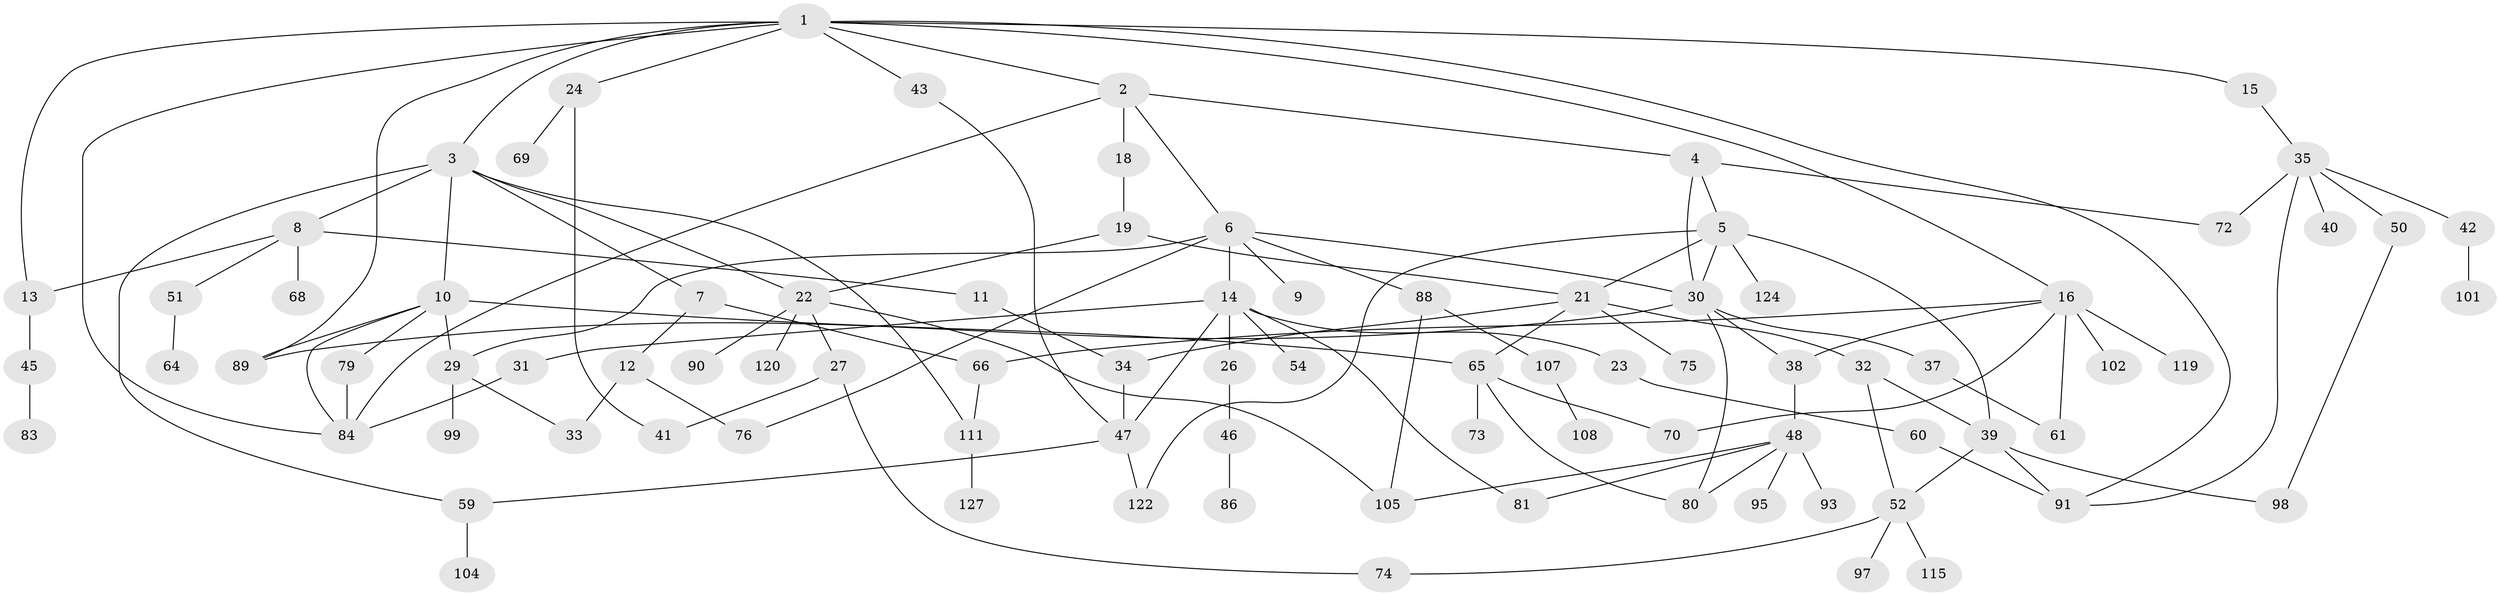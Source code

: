 // Generated by graph-tools (version 1.1) at 2025/51/02/27/25 19:51:40]
// undirected, 88 vertices, 126 edges
graph export_dot {
graph [start="1"]
  node [color=gray90,style=filled];
  1 [super="+28"];
  2 [super="+123"];
  3;
  4 [super="+117"];
  5 [super="+125"];
  6 [super="+36"];
  7 [super="+85"];
  8 [super="+71"];
  9;
  10 [super="+77"];
  11;
  12 [super="+25"];
  13 [super="+57"];
  14 [super="+20"];
  15;
  16 [super="+17"];
  18 [super="+49"];
  19;
  21;
  22 [super="+44"];
  23;
  24;
  26;
  27;
  29;
  30 [super="+63"];
  31;
  32;
  33;
  34 [super="+53"];
  35 [super="+55"];
  37;
  38 [super="+58"];
  39 [super="+67"];
  40;
  41;
  42 [super="+62"];
  43;
  45;
  46;
  47 [super="+56"];
  48 [super="+78"];
  50;
  51;
  52 [super="+87"];
  54;
  59 [super="+100"];
  60;
  61;
  64;
  65;
  66 [super="+92"];
  68 [super="+126"];
  69;
  70 [super="+112"];
  72 [super="+82"];
  73;
  74;
  75;
  76;
  79 [super="+116"];
  80;
  81;
  83;
  84 [super="+110"];
  86 [super="+121"];
  88 [super="+96"];
  89 [super="+109"];
  90;
  91 [super="+94"];
  93 [super="+103"];
  95;
  97;
  98 [super="+113"];
  99 [super="+118"];
  101 [super="+106"];
  102;
  104;
  105;
  107;
  108;
  111 [super="+114"];
  115;
  119;
  120;
  122;
  124;
  127;
  1 -- 2;
  1 -- 3;
  1 -- 15;
  1 -- 16;
  1 -- 24;
  1 -- 13;
  1 -- 89;
  1 -- 43;
  1 -- 91;
  1 -- 84;
  2 -- 4;
  2 -- 6;
  2 -- 18;
  2 -- 84;
  3 -- 7;
  3 -- 8;
  3 -- 10;
  3 -- 59;
  3 -- 22;
  3 -- 111;
  4 -- 5;
  4 -- 72;
  4 -- 30;
  5 -- 39;
  5 -- 124;
  5 -- 122;
  5 -- 21;
  5 -- 30;
  6 -- 9;
  6 -- 14;
  6 -- 30;
  6 -- 88;
  6 -- 76;
  6 -- 29;
  7 -- 12;
  7 -- 66;
  8 -- 11;
  8 -- 13;
  8 -- 51;
  8 -- 68;
  10 -- 29;
  10 -- 79;
  10 -- 89;
  10 -- 65;
  10 -- 84;
  11 -- 34;
  12 -- 33;
  12 -- 76;
  13 -- 45 [weight=2];
  14 -- 23;
  14 -- 26;
  14 -- 31;
  14 -- 81;
  14 -- 54;
  14 -- 47;
  15 -- 35;
  16 -- 119;
  16 -- 70;
  16 -- 66;
  16 -- 102;
  16 -- 38;
  16 -- 61;
  18 -- 19;
  19 -- 21;
  19 -- 22;
  21 -- 32;
  21 -- 34;
  21 -- 65;
  21 -- 75;
  22 -- 27;
  22 -- 90;
  22 -- 105;
  22 -- 120;
  23 -- 60;
  24 -- 41;
  24 -- 69;
  26 -- 46;
  27 -- 74;
  27 -- 41;
  29 -- 33;
  29 -- 99;
  30 -- 37;
  30 -- 89;
  30 -- 38;
  30 -- 80;
  31 -- 84;
  32 -- 52;
  32 -- 39;
  34 -- 47;
  35 -- 40;
  35 -- 42;
  35 -- 50;
  35 -- 72;
  35 -- 91;
  37 -- 61;
  38 -- 48;
  39 -- 52;
  39 -- 91;
  39 -- 98;
  42 -- 101;
  43 -- 47;
  45 -- 83;
  46 -- 86;
  47 -- 59;
  47 -- 122;
  48 -- 93;
  48 -- 105;
  48 -- 81;
  48 -- 80;
  48 -- 95;
  50 -- 98;
  51 -- 64;
  52 -- 97;
  52 -- 74;
  52 -- 115;
  59 -- 104;
  60 -- 91;
  65 -- 70;
  65 -- 73;
  65 -- 80;
  66 -- 111;
  79 -- 84;
  88 -- 107;
  88 -- 105;
  107 -- 108;
  111 -- 127;
}
